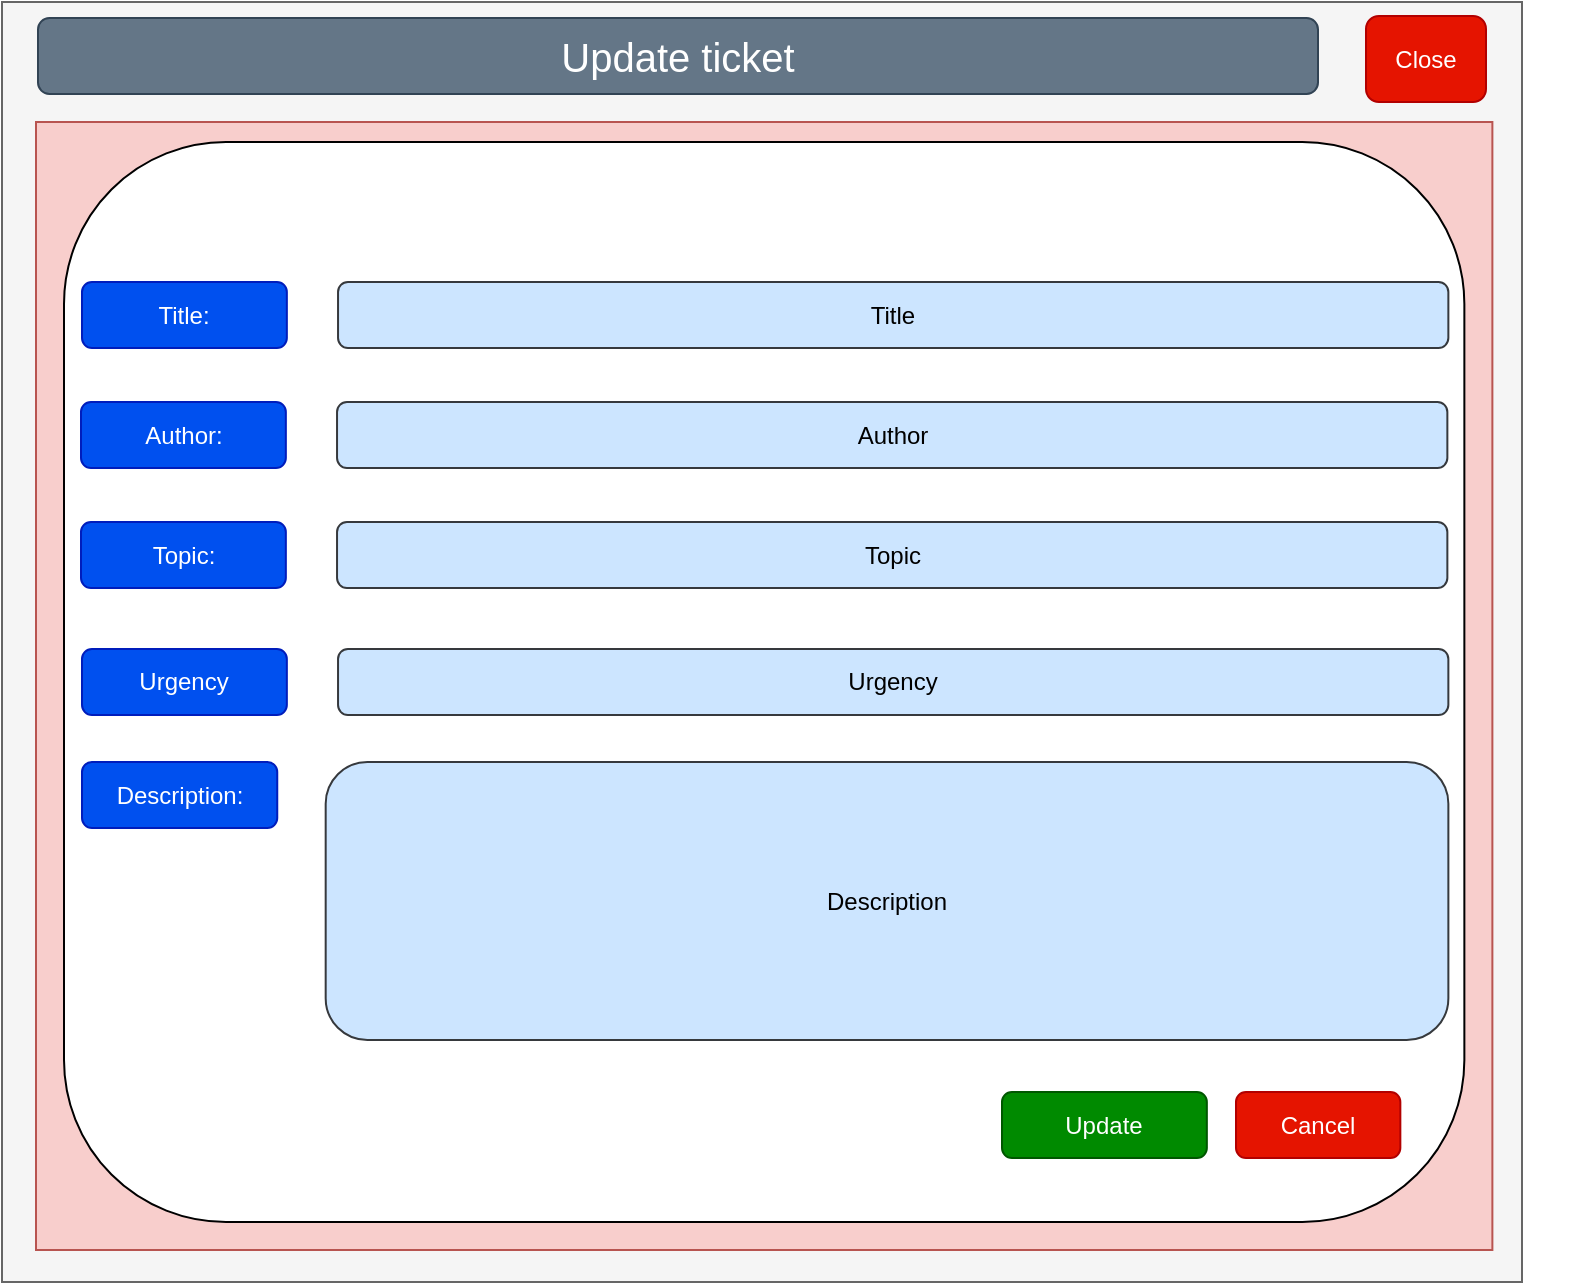 <mxfile version="14.6.6" type="device"><diagram id="W7y3243KlToPF7I0RdTw" name="Page-1"><mxGraphModel dx="1197" dy="667" grid="1" gridSize="10" guides="1" tooltips="1" connect="1" arrows="1" fold="1" page="1" pageScale="1" pageWidth="827" pageHeight="1169" math="0" shadow="0"><root><mxCell id="0"/><mxCell id="1" parent="0"/><mxCell id="k3kH728XkZ9FvPoPkezu-1" value="" style="rounded=0;whiteSpace=wrap;html=1;fillColor=#f5f5f5;strokeColor=#666666;fontColor=#333333;" vertex="1" parent="1"><mxGeometry x="40" y="40" width="760" height="640" as="geometry"/></mxCell><mxCell id="k3kH728XkZ9FvPoPkezu-2" value="Close" style="rounded=1;whiteSpace=wrap;html=1;fillColor=#e51400;strokeColor=#B20000;fontColor=#ffffff;" vertex="1" parent="1"><mxGeometry x="722" y="47" width="60" height="43" as="geometry"/></mxCell><mxCell id="k3kH728XkZ9FvPoPkezu-3" value="" style="group" vertex="1" connectable="0" parent="1"><mxGeometry x="57" y="100" width="773" height="564" as="geometry"/></mxCell><mxCell id="k3kH728XkZ9FvPoPkezu-4" value="" style="rounded=0;whiteSpace=wrap;html=1;fillColor=#f8cecc;strokeColor=#b85450;" vertex="1" parent="k3kH728XkZ9FvPoPkezu-3"><mxGeometry width="728.188" height="564" as="geometry"/></mxCell><mxCell id="k3kH728XkZ9FvPoPkezu-5" value="" style="rounded=1;whiteSpace=wrap;html=1;" vertex="1" parent="k3kH728XkZ9FvPoPkezu-3"><mxGeometry x="14" y="10" width="700.18" height="540" as="geometry"/></mxCell><mxCell id="k3kH728XkZ9FvPoPkezu-10" value="Update" style="rounded=1;whiteSpace=wrap;html=1;fillColor=#008a00;strokeColor=#005700;fontColor=#ffffff;" vertex="1" parent="k3kH728XkZ9FvPoPkezu-3"><mxGeometry x="483.0" y="485" width="102.427" height="33" as="geometry"/></mxCell><mxCell id="k3kH728XkZ9FvPoPkezu-16" value="Title" style="rounded=1;whiteSpace=wrap;html=1;fillColor=#cce5ff;strokeColor=#36393d;" vertex="1" parent="k3kH728XkZ9FvPoPkezu-3"><mxGeometry x="151.02" y="80" width="555.16" height="33" as="geometry"/></mxCell><mxCell id="k3kH728XkZ9FvPoPkezu-17" value="Description:" style="rounded=1;whiteSpace=wrap;html=1;fillColor=#0050ef;strokeColor=#001DBC;fontColor=#ffffff;" vertex="1" parent="k3kH728XkZ9FvPoPkezu-3"><mxGeometry x="23.002" y="320" width="97.625" height="33" as="geometry"/></mxCell><mxCell id="k3kH728XkZ9FvPoPkezu-20" value="Description" style="rounded=1;whiteSpace=wrap;html=1;fillColor=#cce5ff;strokeColor=#36393d;" vertex="1" parent="k3kH728XkZ9FvPoPkezu-3"><mxGeometry x="144.84" y="320" width="561.345" height="139" as="geometry"/></mxCell><mxCell id="k3kH728XkZ9FvPoPkezu-21" value="Author:" style="rounded=1;whiteSpace=wrap;html=1;fillColor=#0050ef;strokeColor=#001DBC;fontColor=#ffffff;" vertex="1" parent="k3kH728XkZ9FvPoPkezu-3"><mxGeometry x="22.502" y="140" width="102.427" height="33" as="geometry"/></mxCell><mxCell id="k3kH728XkZ9FvPoPkezu-22" value="Title:" style="rounded=1;whiteSpace=wrap;html=1;fillColor=#0050ef;strokeColor=#001DBC;fontColor=#ffffff;" vertex="1" parent="k3kH728XkZ9FvPoPkezu-3"><mxGeometry x="23.001" y="80" width="102.427" height="33" as="geometry"/></mxCell><mxCell id="k3kH728XkZ9FvPoPkezu-23" value="Cancel" style="rounded=1;whiteSpace=wrap;html=1;fillColor=#e51400;strokeColor=#B20000;fontColor=#ffffff;" vertex="1" parent="k3kH728XkZ9FvPoPkezu-3"><mxGeometry x="600" y="485" width="82.17" height="33" as="geometry"/></mxCell><mxCell id="k3kH728XkZ9FvPoPkezu-39" value="Author" style="rounded=1;whiteSpace=wrap;html=1;fillColor=#cce5ff;strokeColor=#36393d;" vertex="1" parent="k3kH728XkZ9FvPoPkezu-3"><mxGeometry x="150.52" y="140" width="555.16" height="33" as="geometry"/></mxCell><mxCell id="k3kH728XkZ9FvPoPkezu-40" value="Topic:" style="rounded=1;whiteSpace=wrap;html=1;fillColor=#0050ef;strokeColor=#001DBC;fontColor=#ffffff;" vertex="1" parent="k3kH728XkZ9FvPoPkezu-3"><mxGeometry x="22.502" y="200" width="102.427" height="33" as="geometry"/></mxCell><mxCell id="k3kH728XkZ9FvPoPkezu-41" value="Topic" style="rounded=1;whiteSpace=wrap;html=1;fillColor=#cce5ff;strokeColor=#36393d;" vertex="1" parent="k3kH728XkZ9FvPoPkezu-3"><mxGeometry x="150.52" y="200" width="555.16" height="33" as="geometry"/></mxCell><mxCell id="k3kH728XkZ9FvPoPkezu-42" value="Urgency" style="rounded=1;whiteSpace=wrap;html=1;fillColor=#0050ef;strokeColor=#001DBC;fontColor=#ffffff;" vertex="1" parent="k3kH728XkZ9FvPoPkezu-3"><mxGeometry x="23.002" y="263.5" width="102.427" height="33" as="geometry"/></mxCell><mxCell id="k3kH728XkZ9FvPoPkezu-43" value="Urgency" style="rounded=1;whiteSpace=wrap;html=1;fillColor=#cce5ff;strokeColor=#36393d;" vertex="1" parent="k3kH728XkZ9FvPoPkezu-3"><mxGeometry x="151.02" y="263.5" width="555.16" height="33" as="geometry"/></mxCell><mxCell id="k3kH728XkZ9FvPoPkezu-37" value="&lt;font style=&quot;font-size: 20px&quot;&gt;Update ticket&lt;/font&gt;" style="rounded=1;whiteSpace=wrap;html=1;fillColor=#647687;strokeColor=#314354;fontColor=#ffffff;" vertex="1" parent="1"><mxGeometry x="58" y="48" width="640" height="38" as="geometry"/></mxCell></root></mxGraphModel></diagram></mxfile>